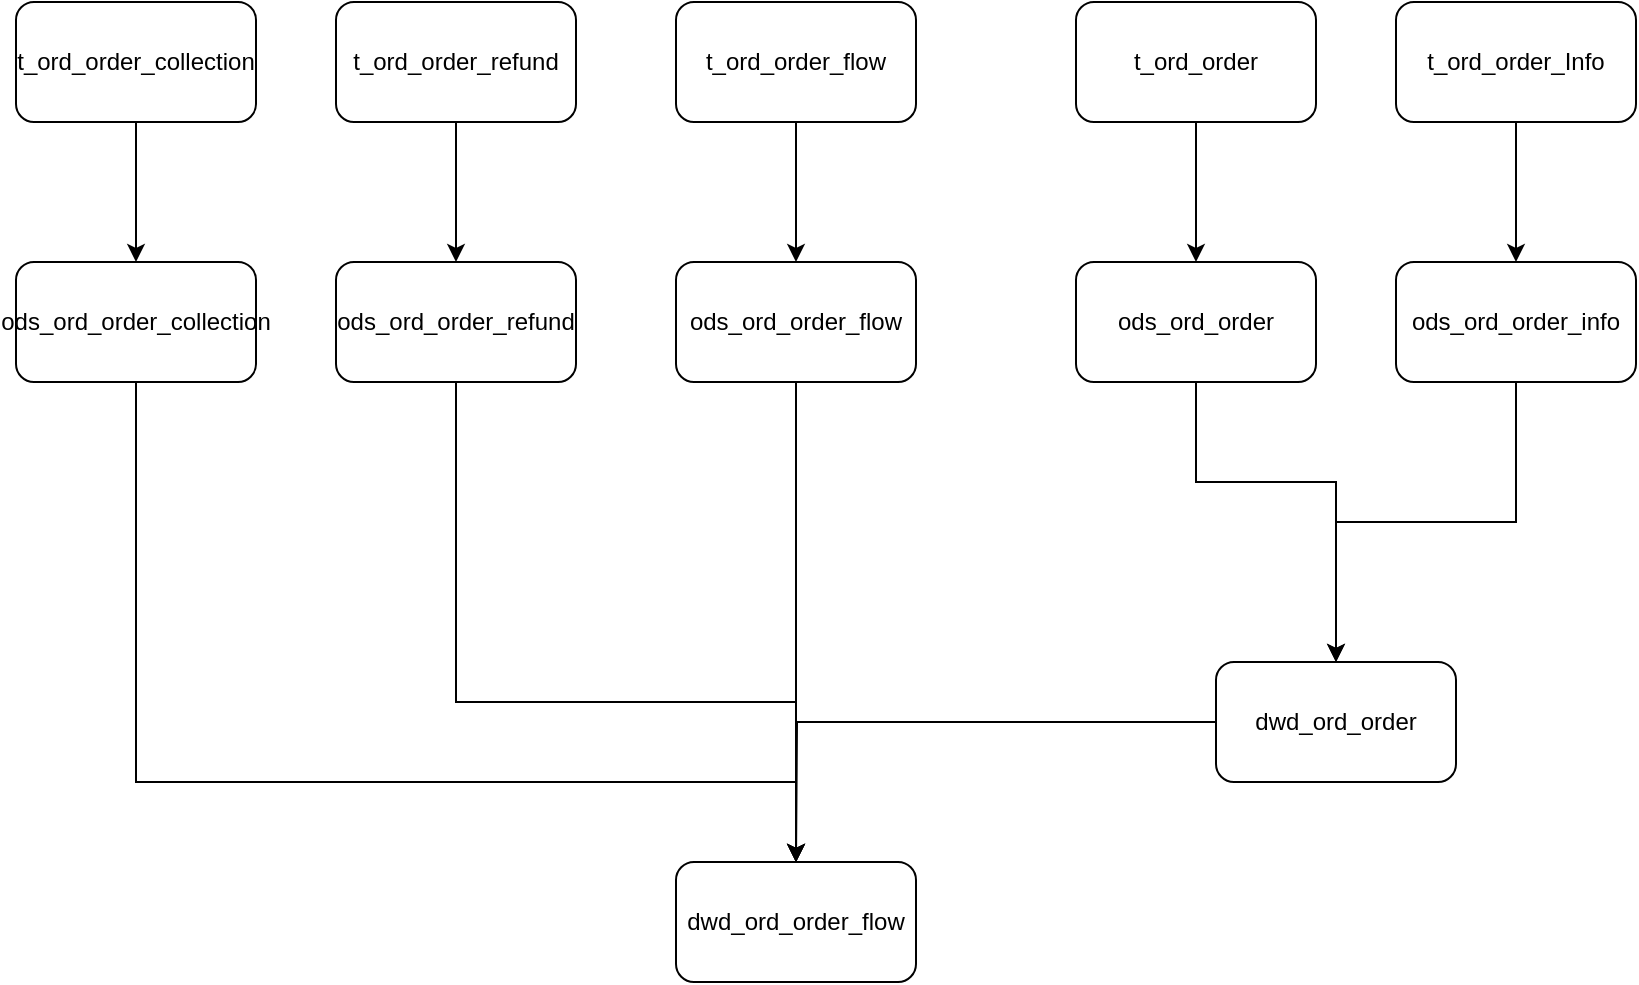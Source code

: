 <mxfile version="22.1.16" type="github">
  <diagram name="第 1 页" id="1hd8NuSV-BTheKCqfQgI">
    <mxGraphModel dx="2253" dy="759" grid="1" gridSize="10" guides="1" tooltips="1" connect="1" arrows="1" fold="1" page="1" pageScale="1" pageWidth="827" pageHeight="1169" math="0" shadow="0">
      <root>
        <mxCell id="0" />
        <mxCell id="1" parent="0" />
        <mxCell id="Urpo0YeMPAFXvGNQPYa2-14" style="edgeStyle=orthogonalEdgeStyle;rounded=0;orthogonalLoop=1;jettySize=auto;html=1;" edge="1" parent="1" source="Urpo0YeMPAFXvGNQPYa2-1" target="Urpo0YeMPAFXvGNQPYa2-13">
          <mxGeometry relative="1" as="geometry" />
        </mxCell>
        <mxCell id="Urpo0YeMPAFXvGNQPYa2-1" value="ods_ord_order_flow" style="rounded=1;whiteSpace=wrap;html=1;" vertex="1" parent="1">
          <mxGeometry x="160" y="210" width="120" height="60" as="geometry" />
        </mxCell>
        <mxCell id="Urpo0YeMPAFXvGNQPYa2-3" style="edgeStyle=orthogonalEdgeStyle;rounded=0;orthogonalLoop=1;jettySize=auto;html=1;" edge="1" parent="1" source="Urpo0YeMPAFXvGNQPYa2-2" target="Urpo0YeMPAFXvGNQPYa2-1">
          <mxGeometry relative="1" as="geometry" />
        </mxCell>
        <mxCell id="Urpo0YeMPAFXvGNQPYa2-2" value="t_ord_order_flow" style="rounded=1;whiteSpace=wrap;html=1;" vertex="1" parent="1">
          <mxGeometry x="160" y="80" width="120" height="60" as="geometry" />
        </mxCell>
        <mxCell id="Urpo0YeMPAFXvGNQPYa2-11" style="edgeStyle=orthogonalEdgeStyle;rounded=0;orthogonalLoop=1;jettySize=auto;html=1;" edge="1" parent="1" source="Urpo0YeMPAFXvGNQPYa2-4" target="Urpo0YeMPAFXvGNQPYa2-10">
          <mxGeometry relative="1" as="geometry">
            <Array as="points">
              <mxPoint x="420" y="320" />
              <mxPoint x="490" y="320" />
            </Array>
          </mxGeometry>
        </mxCell>
        <mxCell id="Urpo0YeMPAFXvGNQPYa2-4" value="ods_ord_order" style="rounded=1;whiteSpace=wrap;html=1;" vertex="1" parent="1">
          <mxGeometry x="360" y="210" width="120" height="60" as="geometry" />
        </mxCell>
        <mxCell id="Urpo0YeMPAFXvGNQPYa2-5" style="edgeStyle=orthogonalEdgeStyle;rounded=0;orthogonalLoop=1;jettySize=auto;html=1;" edge="1" parent="1" source="Urpo0YeMPAFXvGNQPYa2-6" target="Urpo0YeMPAFXvGNQPYa2-4">
          <mxGeometry relative="1" as="geometry" />
        </mxCell>
        <mxCell id="Urpo0YeMPAFXvGNQPYa2-6" value="t_ord_order" style="rounded=1;whiteSpace=wrap;html=1;" vertex="1" parent="1">
          <mxGeometry x="360" y="80" width="120" height="60" as="geometry" />
        </mxCell>
        <mxCell id="Urpo0YeMPAFXvGNQPYa2-28" style="edgeStyle=orthogonalEdgeStyle;rounded=0;orthogonalLoop=1;jettySize=auto;html=1;entryX=0.5;entryY=0;entryDx=0;entryDy=0;" edge="1" parent="1" source="Urpo0YeMPAFXvGNQPYa2-7" target="Urpo0YeMPAFXvGNQPYa2-10">
          <mxGeometry relative="1" as="geometry" />
        </mxCell>
        <mxCell id="Urpo0YeMPAFXvGNQPYa2-7" value="ods_ord_order_info" style="rounded=1;whiteSpace=wrap;html=1;" vertex="1" parent="1">
          <mxGeometry x="520" y="210" width="120" height="60" as="geometry" />
        </mxCell>
        <mxCell id="Urpo0YeMPAFXvGNQPYa2-8" style="edgeStyle=orthogonalEdgeStyle;rounded=0;orthogonalLoop=1;jettySize=auto;html=1;" edge="1" parent="1" source="Urpo0YeMPAFXvGNQPYa2-9" target="Urpo0YeMPAFXvGNQPYa2-7">
          <mxGeometry relative="1" as="geometry" />
        </mxCell>
        <mxCell id="Urpo0YeMPAFXvGNQPYa2-9" value="t_ord_order_Info" style="rounded=1;whiteSpace=wrap;html=1;" vertex="1" parent="1">
          <mxGeometry x="520" y="80" width="120" height="60" as="geometry" />
        </mxCell>
        <mxCell id="Urpo0YeMPAFXvGNQPYa2-26" style="edgeStyle=orthogonalEdgeStyle;rounded=0;orthogonalLoop=1;jettySize=auto;html=1;" edge="1" parent="1" source="Urpo0YeMPAFXvGNQPYa2-10">
          <mxGeometry relative="1" as="geometry">
            <mxPoint x="220" y="510" as="targetPoint" />
          </mxGeometry>
        </mxCell>
        <mxCell id="Urpo0YeMPAFXvGNQPYa2-10" value="dwd_ord_order" style="rounded=1;whiteSpace=wrap;html=1;" vertex="1" parent="1">
          <mxGeometry x="430" y="410" width="120" height="60" as="geometry" />
        </mxCell>
        <mxCell id="Urpo0YeMPAFXvGNQPYa2-13" value="dwd_ord_order_flow" style="rounded=1;whiteSpace=wrap;html=1;" vertex="1" parent="1">
          <mxGeometry x="160" y="510" width="120" height="60" as="geometry" />
        </mxCell>
        <mxCell id="Urpo0YeMPAFXvGNQPYa2-22" style="edgeStyle=orthogonalEdgeStyle;rounded=0;orthogonalLoop=1;jettySize=auto;html=1;entryX=0.5;entryY=0;entryDx=0;entryDy=0;" edge="1" parent="1" source="Urpo0YeMPAFXvGNQPYa2-16" target="Urpo0YeMPAFXvGNQPYa2-13">
          <mxGeometry relative="1" as="geometry">
            <Array as="points">
              <mxPoint x="-110" y="470" />
              <mxPoint x="220" y="470" />
            </Array>
          </mxGeometry>
        </mxCell>
        <mxCell id="Urpo0YeMPAFXvGNQPYa2-16" value="ods_ord_order_collection" style="rounded=1;whiteSpace=wrap;html=1;" vertex="1" parent="1">
          <mxGeometry x="-170" y="210" width="120" height="60" as="geometry" />
        </mxCell>
        <mxCell id="Urpo0YeMPAFXvGNQPYa2-17" style="edgeStyle=orthogonalEdgeStyle;rounded=0;orthogonalLoop=1;jettySize=auto;html=1;" edge="1" parent="1" source="Urpo0YeMPAFXvGNQPYa2-18" target="Urpo0YeMPAFXvGNQPYa2-16">
          <mxGeometry relative="1" as="geometry" />
        </mxCell>
        <mxCell id="Urpo0YeMPAFXvGNQPYa2-18" value="t_ord_order_collection" style="rounded=1;whiteSpace=wrap;html=1;" vertex="1" parent="1">
          <mxGeometry x="-170" y="80" width="120" height="60" as="geometry" />
        </mxCell>
        <mxCell id="Urpo0YeMPAFXvGNQPYa2-25" style="edgeStyle=orthogonalEdgeStyle;rounded=0;orthogonalLoop=1;jettySize=auto;html=1;entryX=0.5;entryY=0;entryDx=0;entryDy=0;" edge="1" parent="1" source="Urpo0YeMPAFXvGNQPYa2-19" target="Urpo0YeMPAFXvGNQPYa2-13">
          <mxGeometry relative="1" as="geometry">
            <Array as="points">
              <mxPoint x="50" y="430" />
              <mxPoint x="220" y="430" />
            </Array>
          </mxGeometry>
        </mxCell>
        <mxCell id="Urpo0YeMPAFXvGNQPYa2-19" value="ods_ord_order_refund" style="rounded=1;whiteSpace=wrap;html=1;" vertex="1" parent="1">
          <mxGeometry x="-10" y="210" width="120" height="60" as="geometry" />
        </mxCell>
        <mxCell id="Urpo0YeMPAFXvGNQPYa2-20" style="edgeStyle=orthogonalEdgeStyle;rounded=0;orthogonalLoop=1;jettySize=auto;html=1;" edge="1" parent="1" source="Urpo0YeMPAFXvGNQPYa2-21" target="Urpo0YeMPAFXvGNQPYa2-19">
          <mxGeometry relative="1" as="geometry" />
        </mxCell>
        <mxCell id="Urpo0YeMPAFXvGNQPYa2-21" value="t_ord_order_refund" style="rounded=1;whiteSpace=wrap;html=1;" vertex="1" parent="1">
          <mxGeometry x="-10" y="80" width="120" height="60" as="geometry" />
        </mxCell>
      </root>
    </mxGraphModel>
  </diagram>
</mxfile>

